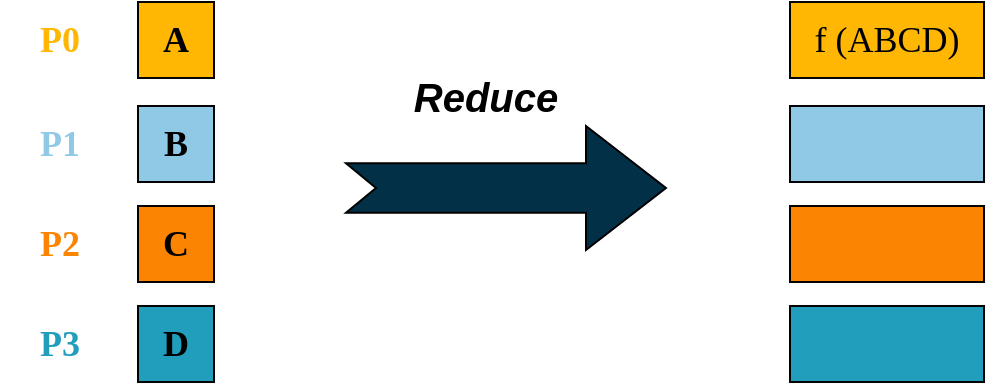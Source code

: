 <mxfile version="22.1.11" type="device">
  <diagram name="第 1 页" id="8GrDb387zfK1cjqCyvNQ">
    <mxGraphModel dx="954" dy="617" grid="0" gridSize="10" guides="1" tooltips="1" connect="1" arrows="1" fold="1" page="1" pageScale="1" pageWidth="1169" pageHeight="1654" math="0" shadow="0">
      <root>
        <mxCell id="0" />
        <mxCell id="1" parent="0" />
        <mxCell id="qn-sbQdbIVTzuq3vQn2q-1" value="&lt;font style=&quot;font-size: 18px;&quot; face=&quot;Times New Roman&quot;&gt;&lt;b&gt;A&lt;/b&gt;&lt;/font&gt;" style="whiteSpace=wrap;html=1;aspect=fixed;fillColor=#FFB703;" vertex="1" parent="1">
          <mxGeometry x="228" y="219" width="38" height="38" as="geometry" />
        </mxCell>
        <mxCell id="qn-sbQdbIVTzuq3vQn2q-5" value="&lt;font face=&quot;Times New Roman&quot;&gt;&lt;span style=&quot;font-size: 18px;&quot;&gt;&lt;b&gt;B&lt;/b&gt;&lt;/span&gt;&lt;/font&gt;" style="whiteSpace=wrap;html=1;aspect=fixed;fillColor=#90C9E6;" vertex="1" parent="1">
          <mxGeometry x="228" y="271" width="38" height="38" as="geometry" />
        </mxCell>
        <mxCell id="qn-sbQdbIVTzuq3vQn2q-9" value="&lt;font face=&quot;Times New Roman&quot;&gt;&lt;span style=&quot;font-size: 18px;&quot;&gt;&lt;b&gt;C&lt;/b&gt;&lt;/span&gt;&lt;/font&gt;" style="whiteSpace=wrap;html=1;aspect=fixed;fillColor=#FB8402;" vertex="1" parent="1">
          <mxGeometry x="228" y="321" width="38" height="38" as="geometry" />
        </mxCell>
        <mxCell id="qn-sbQdbIVTzuq3vQn2q-13" value="&lt;font face=&quot;Times New Roman&quot;&gt;&lt;span style=&quot;font-size: 18px;&quot;&gt;&lt;b&gt;D&lt;/b&gt;&lt;/span&gt;&lt;/font&gt;" style="whiteSpace=wrap;html=1;aspect=fixed;fillColor=#219EBC;" vertex="1" parent="1">
          <mxGeometry x="228" y="371" width="38" height="38" as="geometry" />
        </mxCell>
        <mxCell id="qn-sbQdbIVTzuq3vQn2q-17" value="&lt;font color=&quot;#ffb703&quot; style=&quot;font-size: 18px;&quot; face=&quot;Times New Roman&quot;&gt;&lt;b&gt;P0&lt;/b&gt;&lt;/font&gt;" style="text;html=1;strokeColor=none;fillColor=none;align=center;verticalAlign=middle;whiteSpace=wrap;rounded=0;" vertex="1" parent="1">
          <mxGeometry x="159" y="223" width="60" height="30" as="geometry" />
        </mxCell>
        <mxCell id="qn-sbQdbIVTzuq3vQn2q-18" value="&lt;font color=&quot;#90c9e6&quot; style=&quot;font-size: 18px;&quot; face=&quot;Times New Roman&quot;&gt;&lt;b&gt;P1&lt;/b&gt;&lt;/font&gt;" style="text;html=1;strokeColor=none;fillColor=none;align=center;verticalAlign=middle;whiteSpace=wrap;rounded=0;" vertex="1" parent="1">
          <mxGeometry x="159" y="275" width="60" height="30" as="geometry" />
        </mxCell>
        <mxCell id="qn-sbQdbIVTzuq3vQn2q-19" value="&lt;font color=&quot;#fb8402&quot; style=&quot;font-size: 18px;&quot; face=&quot;Times New Roman&quot;&gt;&lt;b&gt;P2&lt;/b&gt;&lt;/font&gt;" style="text;html=1;strokeColor=none;fillColor=none;align=center;verticalAlign=middle;whiteSpace=wrap;rounded=0;" vertex="1" parent="1">
          <mxGeometry x="159" y="325" width="60" height="30" as="geometry" />
        </mxCell>
        <mxCell id="qn-sbQdbIVTzuq3vQn2q-20" value="&lt;font color=&quot;#219ebc&quot; style=&quot;font-size: 18px;&quot; face=&quot;Times New Roman&quot;&gt;&lt;b&gt;P3&lt;/b&gt;&lt;/font&gt;" style="text;html=1;strokeColor=none;fillColor=none;align=center;verticalAlign=middle;whiteSpace=wrap;rounded=0;" vertex="1" parent="1">
          <mxGeometry x="159" y="375" width="60" height="30" as="geometry" />
        </mxCell>
        <mxCell id="qn-sbQdbIVTzuq3vQn2q-21" value="" style="html=1;shadow=0;dashed=0;align=center;verticalAlign=middle;shape=mxgraph.arrows2.arrow;dy=0.6;dx=40;notch=15;fillColor=#023047;" vertex="1" parent="1">
          <mxGeometry x="332" y="281" width="160" height="62" as="geometry" />
        </mxCell>
        <mxCell id="qn-sbQdbIVTzuq3vQn2q-22" value="&lt;font style=&quot;font-size: 20px;&quot;&gt;&lt;b style=&quot;&quot;&gt;&lt;i style=&quot;&quot;&gt;Reduce&lt;br&gt;&lt;/i&gt;&lt;/b&gt;&lt;/font&gt;" style="text;html=1;strokeColor=none;fillColor=none;align=center;verticalAlign=middle;whiteSpace=wrap;rounded=0;" vertex="1" parent="1">
          <mxGeometry x="335" y="251" width="134" height="30" as="geometry" />
        </mxCell>
        <mxCell id="qn-sbQdbIVTzuq3vQn2q-39" value="&lt;font face=&quot;Times New Roman&quot; style=&quot;font-size: 18px;&quot;&gt;f (ABCD)&lt;/font&gt;" style="rounded=0;whiteSpace=wrap;html=1;fillColor=#FFB703;" vertex="1" parent="1">
          <mxGeometry x="554" y="219" width="97" height="38" as="geometry" />
        </mxCell>
        <mxCell id="qn-sbQdbIVTzuq3vQn2q-40" value="" style="rounded=0;whiteSpace=wrap;html=1;fillColor=#90C9E6;" vertex="1" parent="1">
          <mxGeometry x="554" y="271" width="97" height="38" as="geometry" />
        </mxCell>
        <mxCell id="qn-sbQdbIVTzuq3vQn2q-41" value="" style="rounded=0;whiteSpace=wrap;html=1;fillColor=#FB8402;" vertex="1" parent="1">
          <mxGeometry x="554" y="321" width="97" height="38" as="geometry" />
        </mxCell>
        <mxCell id="qn-sbQdbIVTzuq3vQn2q-42" value="" style="rounded=0;whiteSpace=wrap;html=1;fillColor=#219EBC;" vertex="1" parent="1">
          <mxGeometry x="554" y="371" width="97" height="38" as="geometry" />
        </mxCell>
      </root>
    </mxGraphModel>
  </diagram>
</mxfile>
